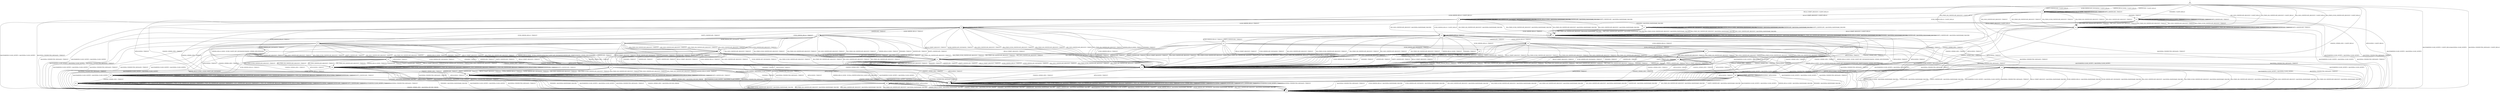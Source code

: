 digraph g {

	s0 [shape="circle" label="s0"];
	s1 [shape="circle" label="s1"];
	s2 [shape="circle" label="s2"];
	s3 [shape="circle" label="s3"];
	s4 [shape="circle" label="s4"];
	s5 [shape="circle" label="s5"];
	s6 [shape="circle" label="s6"];
	s7 [shape="circle" label="s7"];
	s8 [shape="circle" label="s8"];
	s9 [shape="circle" label="s9"];
	s10 [shape="circle" label="s10"];
	s11 [shape="circle" label="s11"];
	s12 [shape="circle" label="s12"];
	s13 [shape="circle" label="s13"];
	s14 [shape="circle" label="s14"];
	s15 [shape="circle" label="s15"];
	s16 [shape="circle" label="s16"];
	s17 [shape="circle" label="s17"];
	s18 [shape="circle" label="s18"];
	s19 [shape="circle" label="s19"];
	s20 [shape="circle" label="s20"];
	s21 [shape="circle" label="s21"];
	s22 [shape="circle" label="s22"];
	s23 [shape="circle" label="s23"];
	s24 [shape="circle" label="s24"];
	s25 [shape="circle" label="s25"];
	s26 [shape="circle" label="s26"];
	s27 [shape="circle" label="s27"];
	s28 [shape="circle" label="s28"];
	s29 [shape="circle" label="s29"];
	s30 [shape="circle" label="s30"];
	s31 [shape="circle" label="s31"];
	s0 -> s2 [label="HELLO_VERIFY_REQUEST / CLIENT_HELLO+"];
	s0 -> s5 [label="ECDH_SERVER_HELLO / CLIENT_HELLO+"];
	s0 -> s1 [label="ECDH_SERVER_KEY_EXCHANGE / CLIENT_HELLO"];
	s0 -> s13 [label="RSA_SIGN_CERTIFICATE_REQUEST / CLIENT_HELLO"];
	s0 -> s13 [label="RSA_FIXED_ECDH_CERTIFICATE_REQUEST / CLIENT_HELLO"];
	s0 -> s13 [label="RSA_FIXED_DH_CERTIFICATE_REQUEST / CLIENT_HELLO"];
	s0 -> s13 [label="DSS_SIGN_CERTIFICATE_REQUEST / CLIENT_HELLO"];
	s0 -> s13 [label="DSS_FIXED_DH_CERTIFICATE_REQUEST / CLIENT_HELLO"];
	s0 -> s1 [label="SERVER_HELLO_DONE / CLIENT_HELLO"];
	s0 -> s3 [label="CHANGE_CIPHER_SPEC / CLIENT_HELLO"];
	s0 -> s14 [label="FINISHED / CLIENT_HELLO"];
	s0 -> s3 [label="APPLICATION / CLIENT_HELLO"];
	s0 -> s1 [label="CERTIFICATE / CLIENT_HELLO"];
	s0 -> s1 [label="EMPTY_CERTIFICATE / CLIENT_HELLO"];
	s0 -> s4 [label="Alert(WARNING,CLOSE_NOTIFY) / CLIENT_HELLO|Alert(FATAL,CLOSE_NOTIFY)"];
	s0 -> s4 [label="Alert(FATAL,UNEXPECTED_MESSAGE) / CLIENT_HELLO"];
	s1 -> s2 [label="HELLO_VERIFY_REQUEST / CLIENT_HELLO"];
	s1 -> s5 [label="ECDH_SERVER_HELLO / CLIENT_HELLO"];
	s1 -> s1 [label="ECDH_SERVER_KEY_EXCHANGE / TIMEOUT"];
	s1 -> s13 [label="RSA_SIGN_CERTIFICATE_REQUEST / TIMEOUT"];
	s1 -> s13 [label="RSA_FIXED_ECDH_CERTIFICATE_REQUEST / TIMEOUT"];
	s1 -> s13 [label="RSA_FIXED_DH_CERTIFICATE_REQUEST / TIMEOUT"];
	s1 -> s13 [label="DSS_SIGN_CERTIFICATE_REQUEST / TIMEOUT"];
	s1 -> s13 [label="DSS_FIXED_DH_CERTIFICATE_REQUEST / TIMEOUT"];
	s1 -> s1 [label="SERVER_HELLO_DONE / TIMEOUT"];
	s1 -> s3 [label="CHANGE_CIPHER_SPEC / TIMEOUT"];
	s1 -> s14 [label="FINISHED / TIMEOUT"];
	s1 -> s3 [label="APPLICATION / TIMEOUT"];
	s1 -> s1 [label="CERTIFICATE / TIMEOUT"];
	s1 -> s1 [label="EMPTY_CERTIFICATE / TIMEOUT"];
	s1 -> s4 [label="Alert(WARNING,CLOSE_NOTIFY) / Alert(FATAL,CLOSE_NOTIFY)"];
	s1 -> s4 [label="Alert(FATAL,UNEXPECTED_MESSAGE) / TIMEOUT"];
	s2 -> s2 [label="HELLO_VERIFY_REQUEST / Alert(FATAL,HANDSHAKE_FAILURE)"];
	s2 -> s5 [label="ECDH_SERVER_HELLO / TIMEOUT"];
	s2 -> s2 [label="ECDH_SERVER_KEY_EXCHANGE / Alert(FATAL,HANDSHAKE_FAILURE)"];
	s2 -> s21 [label="RSA_SIGN_CERTIFICATE_REQUEST / Alert(FATAL,HANDSHAKE_FAILURE)"];
	s2 -> s21 [label="RSA_FIXED_ECDH_CERTIFICATE_REQUEST / Alert(FATAL,HANDSHAKE_FAILURE)"];
	s2 -> s21 [label="RSA_FIXED_DH_CERTIFICATE_REQUEST / Alert(FATAL,HANDSHAKE_FAILURE)"];
	s2 -> s21 [label="DSS_SIGN_CERTIFICATE_REQUEST / Alert(FATAL,HANDSHAKE_FAILURE)"];
	s2 -> s21 [label="DSS_FIXED_DH_CERTIFICATE_REQUEST / Alert(FATAL,HANDSHAKE_FAILURE)"];
	s2 -> s2 [label="SERVER_HELLO_DONE / Alert(FATAL,HANDSHAKE_FAILURE)"];
	s2 -> s3 [label="CHANGE_CIPHER_SPEC / TIMEOUT"];
	s2 -> s27 [label="FINISHED / Alert(FATAL,HANDSHAKE_FAILURE)"];
	s2 -> s3 [label="APPLICATION / TIMEOUT"];
	s2 -> s2 [label="CERTIFICATE / Alert(FATAL,HANDSHAKE_FAILURE)"];
	s2 -> s2 [label="EMPTY_CERTIFICATE / Alert(FATAL,HANDSHAKE_FAILURE)"];
	s2 -> s4 [label="Alert(WARNING,CLOSE_NOTIFY) / Alert(FATAL,CLOSE_NOTIFY)"];
	s2 -> s4 [label="Alert(FATAL,UNEXPECTED_MESSAGE) / TIMEOUT"];
	s3 -> s3 [label="HELLO_VERIFY_REQUEST / TIMEOUT"];
	s3 -> s3 [label="ECDH_SERVER_HELLO / TIMEOUT"];
	s3 -> s3 [label="ECDH_SERVER_KEY_EXCHANGE / TIMEOUT"];
	s3 -> s3 [label="RSA_SIGN_CERTIFICATE_REQUEST / TIMEOUT"];
	s3 -> s3 [label="RSA_FIXED_ECDH_CERTIFICATE_REQUEST / TIMEOUT"];
	s3 -> s3 [label="RSA_FIXED_DH_CERTIFICATE_REQUEST / TIMEOUT"];
	s3 -> s3 [label="DSS_SIGN_CERTIFICATE_REQUEST / TIMEOUT"];
	s3 -> s3 [label="DSS_FIXED_DH_CERTIFICATE_REQUEST / TIMEOUT"];
	s3 -> s3 [label="SERVER_HELLO_DONE / TIMEOUT"];
	s3 -> s3 [label="CHANGE_CIPHER_SPEC / TIMEOUT"];
	s3 -> s3 [label="FINISHED / TIMEOUT"];
	s3 -> s3 [label="APPLICATION / TIMEOUT"];
	s3 -> s3 [label="CERTIFICATE / TIMEOUT"];
	s3 -> s3 [label="EMPTY_CERTIFICATE / TIMEOUT"];
	s3 -> s3 [label="Alert(WARNING,CLOSE_NOTIFY) / TIMEOUT"];
	s3 -> s3 [label="Alert(FATAL,UNEXPECTED_MESSAGE) / TIMEOUT"];
	s4 -> s4 [label="HELLO_VERIFY_REQUEST / SOCKET_CLOSED"];
	s4 -> s4 [label="ECDH_SERVER_HELLO / SOCKET_CLOSED"];
	s4 -> s4 [label="ECDH_SERVER_KEY_EXCHANGE / SOCKET_CLOSED"];
	s4 -> s4 [label="RSA_SIGN_CERTIFICATE_REQUEST / SOCKET_CLOSED"];
	s4 -> s4 [label="RSA_FIXED_ECDH_CERTIFICATE_REQUEST / SOCKET_CLOSED"];
	s4 -> s4 [label="RSA_FIXED_DH_CERTIFICATE_REQUEST / SOCKET_CLOSED"];
	s4 -> s4 [label="DSS_SIGN_CERTIFICATE_REQUEST / SOCKET_CLOSED"];
	s4 -> s4 [label="DSS_FIXED_DH_CERTIFICATE_REQUEST / SOCKET_CLOSED"];
	s4 -> s4 [label="SERVER_HELLO_DONE / SOCKET_CLOSED"];
	s4 -> s4 [label="CHANGE_CIPHER_SPEC / SOCKET_CLOSED"];
	s4 -> s4 [label="FINISHED / SOCKET_CLOSED"];
	s4 -> s4 [label="APPLICATION / SOCKET_CLOSED"];
	s4 -> s4 [label="CERTIFICATE / SOCKET_CLOSED"];
	s4 -> s4 [label="EMPTY_CERTIFICATE / SOCKET_CLOSED"];
	s4 -> s4 [label="Alert(WARNING,CLOSE_NOTIFY) / SOCKET_CLOSED"];
	s4 -> s4 [label="Alert(FATAL,UNEXPECTED_MESSAGE) / SOCKET_CLOSED"];
	s5 -> s12 [label="HELLO_VERIFY_REQUEST / TIMEOUT"];
	s5 -> s5 [label="ECDH_SERVER_HELLO / TIMEOUT"];
	s5 -> s12 [label="ECDH_SERVER_KEY_EXCHANGE / TIMEOUT"];
	s5 -> s12 [label="RSA_SIGN_CERTIFICATE_REQUEST / TIMEOUT"];
	s5 -> s12 [label="RSA_FIXED_ECDH_CERTIFICATE_REQUEST / TIMEOUT"];
	s5 -> s12 [label="RSA_FIXED_DH_CERTIFICATE_REQUEST / TIMEOUT"];
	s5 -> s12 [label="DSS_SIGN_CERTIFICATE_REQUEST / TIMEOUT"];
	s5 -> s12 [label="DSS_FIXED_DH_CERTIFICATE_REQUEST / TIMEOUT"];
	s5 -> s12 [label="SERVER_HELLO_DONE / TIMEOUT"];
	s5 -> s3 [label="CHANGE_CIPHER_SPEC / TIMEOUT"];
	s5 -> s12 [label="FINISHED / TIMEOUT"];
	s5 -> s3 [label="APPLICATION / TIMEOUT"];
	s5 -> s6 [label="CERTIFICATE / TIMEOUT"];
	s5 -> s9 [label="EMPTY_CERTIFICATE / TIMEOUT"];
	s5 -> s4 [label="Alert(WARNING,CLOSE_NOTIFY) / Alert(FATAL,CLOSE_NOTIFY)"];
	s5 -> s4 [label="Alert(FATAL,UNEXPECTED_MESSAGE) / TIMEOUT"];
	s6 -> s12 [label="HELLO_VERIFY_REQUEST / TIMEOUT"];
	s6 -> s5 [label="ECDH_SERVER_HELLO / TIMEOUT"];
	s6 -> s7 [label="ECDH_SERVER_KEY_EXCHANGE / TIMEOUT"];
	s6 -> s12 [label="RSA_SIGN_CERTIFICATE_REQUEST / TIMEOUT"];
	s6 -> s12 [label="RSA_FIXED_ECDH_CERTIFICATE_REQUEST / TIMEOUT"];
	s6 -> s12 [label="RSA_FIXED_DH_CERTIFICATE_REQUEST / TIMEOUT"];
	s6 -> s12 [label="DSS_SIGN_CERTIFICATE_REQUEST / TIMEOUT"];
	s6 -> s12 [label="DSS_FIXED_DH_CERTIFICATE_REQUEST / TIMEOUT"];
	s6 -> s12 [label="SERVER_HELLO_DONE / TIMEOUT"];
	s6 -> s3 [label="CHANGE_CIPHER_SPEC / TIMEOUT"];
	s6 -> s12 [label="FINISHED / TIMEOUT"];
	s6 -> s3 [label="APPLICATION / TIMEOUT"];
	s6 -> s12 [label="CERTIFICATE / TIMEOUT"];
	s6 -> s12 [label="EMPTY_CERTIFICATE / TIMEOUT"];
	s6 -> s4 [label="Alert(WARNING,CLOSE_NOTIFY) / Alert(FATAL,CLOSE_NOTIFY)"];
	s6 -> s4 [label="Alert(FATAL,UNEXPECTED_MESSAGE) / TIMEOUT"];
	s7 -> s12 [label="HELLO_VERIFY_REQUEST / TIMEOUT"];
	s7 -> s5 [label="ECDH_SERVER_HELLO / TIMEOUT"];
	s7 -> s12 [label="ECDH_SERVER_KEY_EXCHANGE / TIMEOUT"];
	s7 -> s8 [label="RSA_SIGN_CERTIFICATE_REQUEST / TIMEOUT"];
	s7 -> s8 [label="RSA_FIXED_ECDH_CERTIFICATE_REQUEST / TIMEOUT"];
	s7 -> s8 [label="RSA_FIXED_DH_CERTIFICATE_REQUEST / TIMEOUT"];
	s7 -> s8 [label="DSS_SIGN_CERTIFICATE_REQUEST / TIMEOUT"];
	s7 -> s8 [label="DSS_FIXED_DH_CERTIFICATE_REQUEST / TIMEOUT"];
	s7 -> s24 [label="SERVER_HELLO_DONE / ECDH_CLIENT_KEY_EXCHANGE|CHANGE_CIPHER_SPEC|FINISHED"];
	s7 -> s3 [label="CHANGE_CIPHER_SPEC / TIMEOUT"];
	s7 -> s12 [label="FINISHED / TIMEOUT"];
	s7 -> s3 [label="APPLICATION / TIMEOUT"];
	s7 -> s12 [label="CERTIFICATE / TIMEOUT"];
	s7 -> s12 [label="EMPTY_CERTIFICATE / TIMEOUT"];
	s7 -> s4 [label="Alert(WARNING,CLOSE_NOTIFY) / Alert(FATAL,CLOSE_NOTIFY)"];
	s7 -> s4 [label="Alert(FATAL,UNEXPECTED_MESSAGE) / TIMEOUT"];
	s8 -> s12 [label="HELLO_VERIFY_REQUEST / TIMEOUT"];
	s8 -> s12 [label="ECDH_SERVER_HELLO / TIMEOUT"];
	s8 -> s12 [label="ECDH_SERVER_KEY_EXCHANGE / TIMEOUT"];
	s8 -> s12 [label="RSA_SIGN_CERTIFICATE_REQUEST / TIMEOUT"];
	s8 -> s12 [label="RSA_FIXED_ECDH_CERTIFICATE_REQUEST / TIMEOUT"];
	s8 -> s12 [label="RSA_FIXED_DH_CERTIFICATE_REQUEST / TIMEOUT"];
	s8 -> s12 [label="DSS_SIGN_CERTIFICATE_REQUEST / TIMEOUT"];
	s8 -> s12 [label="DSS_FIXED_DH_CERTIFICATE_REQUEST / TIMEOUT"];
	s8 -> s24 [label="SERVER_HELLO_DONE / ECDSA_CERTIFICATE|ECDH_CLIENT_KEY_EXCHANGE|CERTIFICATE_VERIFY|CHANGE_CIPHER_SPEC|FINISHED"];
	s8 -> s3 [label="CHANGE_CIPHER_SPEC / TIMEOUT"];
	s8 -> s12 [label="FINISHED / TIMEOUT"];
	s8 -> s3 [label="APPLICATION / TIMEOUT"];
	s8 -> s12 [label="CERTIFICATE / TIMEOUT"];
	s8 -> s12 [label="EMPTY_CERTIFICATE / TIMEOUT"];
	s8 -> s4 [label="Alert(WARNING,CLOSE_NOTIFY) / Alert(FATAL,CLOSE_NOTIFY)"];
	s8 -> s4 [label="Alert(FATAL,UNEXPECTED_MESSAGE) / TIMEOUT"];
	s9 -> s12 [label="HELLO_VERIFY_REQUEST / TIMEOUT"];
	s9 -> s5 [label="ECDH_SERVER_HELLO / TIMEOUT"];
	s9 -> s10 [label="ECDH_SERVER_KEY_EXCHANGE / TIMEOUT"];
	s9 -> s12 [label="RSA_SIGN_CERTIFICATE_REQUEST / TIMEOUT"];
	s9 -> s12 [label="RSA_FIXED_ECDH_CERTIFICATE_REQUEST / TIMEOUT"];
	s9 -> s12 [label="RSA_FIXED_DH_CERTIFICATE_REQUEST / TIMEOUT"];
	s9 -> s12 [label="DSS_SIGN_CERTIFICATE_REQUEST / TIMEOUT"];
	s9 -> s12 [label="DSS_FIXED_DH_CERTIFICATE_REQUEST / TIMEOUT"];
	s9 -> s12 [label="SERVER_HELLO_DONE / TIMEOUT"];
	s9 -> s3 [label="CHANGE_CIPHER_SPEC / TIMEOUT"];
	s9 -> s12 [label="FINISHED / TIMEOUT"];
	s9 -> s3 [label="APPLICATION / TIMEOUT"];
	s9 -> s12 [label="CERTIFICATE / TIMEOUT"];
	s9 -> s12 [label="EMPTY_CERTIFICATE / TIMEOUT"];
	s9 -> s4 [label="Alert(WARNING,CLOSE_NOTIFY) / Alert(FATAL,CLOSE_NOTIFY)"];
	s9 -> s4 [label="Alert(FATAL,UNEXPECTED_MESSAGE) / TIMEOUT"];
	s10 -> s12 [label="HELLO_VERIFY_REQUEST / TIMEOUT"];
	s10 -> s5 [label="ECDH_SERVER_HELLO / TIMEOUT"];
	s10 -> s12 [label="ECDH_SERVER_KEY_EXCHANGE / TIMEOUT"];
	s10 -> s11 [label="RSA_SIGN_CERTIFICATE_REQUEST / TIMEOUT"];
	s10 -> s11 [label="RSA_FIXED_ECDH_CERTIFICATE_REQUEST / TIMEOUT"];
	s10 -> s11 [label="RSA_FIXED_DH_CERTIFICATE_REQUEST / TIMEOUT"];
	s10 -> s11 [label="DSS_SIGN_CERTIFICATE_REQUEST / TIMEOUT"];
	s10 -> s11 [label="DSS_FIXED_DH_CERTIFICATE_REQUEST / TIMEOUT"];
	s10 -> s4 [label="SERVER_HELLO_DONE / ECDH_CLIENT_KEY_EXCHANGE"];
	s10 -> s3 [label="CHANGE_CIPHER_SPEC / TIMEOUT"];
	s10 -> s12 [label="FINISHED / TIMEOUT"];
	s10 -> s3 [label="APPLICATION / TIMEOUT"];
	s10 -> s12 [label="CERTIFICATE / TIMEOUT"];
	s10 -> s12 [label="EMPTY_CERTIFICATE / TIMEOUT"];
	s10 -> s4 [label="Alert(WARNING,CLOSE_NOTIFY) / Alert(FATAL,CLOSE_NOTIFY)"];
	s10 -> s4 [label="Alert(FATAL,UNEXPECTED_MESSAGE) / TIMEOUT"];
	s11 -> s12 [label="HELLO_VERIFY_REQUEST / TIMEOUT"];
	s11 -> s12 [label="ECDH_SERVER_HELLO / TIMEOUT"];
	s11 -> s12 [label="ECDH_SERVER_KEY_EXCHANGE / TIMEOUT"];
	s11 -> s12 [label="RSA_SIGN_CERTIFICATE_REQUEST / TIMEOUT"];
	s11 -> s12 [label="RSA_FIXED_ECDH_CERTIFICATE_REQUEST / TIMEOUT"];
	s11 -> s12 [label="RSA_FIXED_DH_CERTIFICATE_REQUEST / TIMEOUT"];
	s11 -> s12 [label="DSS_SIGN_CERTIFICATE_REQUEST / TIMEOUT"];
	s11 -> s12 [label="DSS_FIXED_DH_CERTIFICATE_REQUEST / TIMEOUT"];
	s11 -> s4 [label="SERVER_HELLO_DONE / ECDSA_CERTIFICATE|ECDH_CLIENT_KEY_EXCHANGE"];
	s11 -> s3 [label="CHANGE_CIPHER_SPEC / TIMEOUT"];
	s11 -> s12 [label="FINISHED / TIMEOUT"];
	s11 -> s3 [label="APPLICATION / TIMEOUT"];
	s11 -> s12 [label="CERTIFICATE / TIMEOUT"];
	s11 -> s12 [label="EMPTY_CERTIFICATE / TIMEOUT"];
	s11 -> s4 [label="Alert(WARNING,CLOSE_NOTIFY) / Alert(FATAL,CLOSE_NOTIFY)"];
	s11 -> s4 [label="Alert(FATAL,UNEXPECTED_MESSAGE) / TIMEOUT"];
	s12 -> s12 [label="HELLO_VERIFY_REQUEST / TIMEOUT"];
	s12 -> s12 [label="ECDH_SERVER_HELLO / TIMEOUT"];
	s12 -> s12 [label="ECDH_SERVER_KEY_EXCHANGE / TIMEOUT"];
	s12 -> s12 [label="RSA_SIGN_CERTIFICATE_REQUEST / TIMEOUT"];
	s12 -> s12 [label="RSA_FIXED_ECDH_CERTIFICATE_REQUEST / TIMEOUT"];
	s12 -> s12 [label="RSA_FIXED_DH_CERTIFICATE_REQUEST / TIMEOUT"];
	s12 -> s12 [label="DSS_SIGN_CERTIFICATE_REQUEST / TIMEOUT"];
	s12 -> s12 [label="DSS_FIXED_DH_CERTIFICATE_REQUEST / TIMEOUT"];
	s12 -> s12 [label="SERVER_HELLO_DONE / TIMEOUT"];
	s12 -> s3 [label="CHANGE_CIPHER_SPEC / TIMEOUT"];
	s12 -> s12 [label="FINISHED / TIMEOUT"];
	s12 -> s3 [label="APPLICATION / TIMEOUT"];
	s12 -> s12 [label="CERTIFICATE / TIMEOUT"];
	s12 -> s12 [label="EMPTY_CERTIFICATE / TIMEOUT"];
	s12 -> s4 [label="Alert(WARNING,CLOSE_NOTIFY) / Alert(FATAL,CLOSE_NOTIFY)"];
	s12 -> s4 [label="Alert(FATAL,UNEXPECTED_MESSAGE) / TIMEOUT"];
	s13 -> s21 [label="HELLO_VERIFY_REQUEST / CLIENT_HELLO"];
	s13 -> s12 [label="ECDH_SERVER_HELLO / CLIENT_HELLO"];
	s13 -> s13 [label="ECDH_SERVER_KEY_EXCHANGE / TIMEOUT"];
	s13 -> s13 [label="RSA_SIGN_CERTIFICATE_REQUEST / TIMEOUT"];
	s13 -> s13 [label="RSA_FIXED_ECDH_CERTIFICATE_REQUEST / TIMEOUT"];
	s13 -> s13 [label="RSA_FIXED_DH_CERTIFICATE_REQUEST / TIMEOUT"];
	s13 -> s13 [label="DSS_SIGN_CERTIFICATE_REQUEST / TIMEOUT"];
	s13 -> s13 [label="DSS_FIXED_DH_CERTIFICATE_REQUEST / TIMEOUT"];
	s13 -> s13 [label="SERVER_HELLO_DONE / TIMEOUT"];
	s13 -> s3 [label="CHANGE_CIPHER_SPEC / TIMEOUT"];
	s13 -> s13 [label="FINISHED / TIMEOUT"];
	s13 -> s3 [label="APPLICATION / TIMEOUT"];
	s13 -> s13 [label="CERTIFICATE / TIMEOUT"];
	s13 -> s13 [label="EMPTY_CERTIFICATE / TIMEOUT"];
	s13 -> s4 [label="Alert(WARNING,CLOSE_NOTIFY) / Alert(FATAL,CLOSE_NOTIFY)"];
	s13 -> s4 [label="Alert(FATAL,UNEXPECTED_MESSAGE) / TIMEOUT"];
	s14 -> s27 [label="HELLO_VERIFY_REQUEST / CLIENT_HELLO"];
	s14 -> s15 [label="ECDH_SERVER_HELLO / CLIENT_HELLO"];
	s14 -> s14 [label="ECDH_SERVER_KEY_EXCHANGE / TIMEOUT"];
	s14 -> s13 [label="RSA_SIGN_CERTIFICATE_REQUEST / TIMEOUT"];
	s14 -> s13 [label="RSA_FIXED_ECDH_CERTIFICATE_REQUEST / TIMEOUT"];
	s14 -> s13 [label="RSA_FIXED_DH_CERTIFICATE_REQUEST / TIMEOUT"];
	s14 -> s13 [label="DSS_SIGN_CERTIFICATE_REQUEST / TIMEOUT"];
	s14 -> s13 [label="DSS_FIXED_DH_CERTIFICATE_REQUEST / TIMEOUT"];
	s14 -> s14 [label="SERVER_HELLO_DONE / TIMEOUT"];
	s14 -> s3 [label="CHANGE_CIPHER_SPEC / TIMEOUT"];
	s14 -> s14 [label="FINISHED / TIMEOUT"];
	s14 -> s3 [label="APPLICATION / TIMEOUT"];
	s14 -> s14 [label="CERTIFICATE / TIMEOUT"];
	s14 -> s14 [label="EMPTY_CERTIFICATE / TIMEOUT"];
	s14 -> s4 [label="Alert(WARNING,CLOSE_NOTIFY) / Alert(FATAL,CLOSE_NOTIFY)"];
	s14 -> s4 [label="Alert(FATAL,UNEXPECTED_MESSAGE) / TIMEOUT"];
	s15 -> s12 [label="HELLO_VERIFY_REQUEST / TIMEOUT"];
	s15 -> s15 [label="ECDH_SERVER_HELLO / TIMEOUT"];
	s15 -> s12 [label="ECDH_SERVER_KEY_EXCHANGE / TIMEOUT"];
	s15 -> s12 [label="RSA_SIGN_CERTIFICATE_REQUEST / TIMEOUT"];
	s15 -> s12 [label="RSA_FIXED_ECDH_CERTIFICATE_REQUEST / TIMEOUT"];
	s15 -> s12 [label="RSA_FIXED_DH_CERTIFICATE_REQUEST / TIMEOUT"];
	s15 -> s12 [label="DSS_SIGN_CERTIFICATE_REQUEST / TIMEOUT"];
	s15 -> s12 [label="DSS_FIXED_DH_CERTIFICATE_REQUEST / TIMEOUT"];
	s15 -> s12 [label="SERVER_HELLO_DONE / TIMEOUT"];
	s15 -> s3 [label="CHANGE_CIPHER_SPEC / TIMEOUT"];
	s15 -> s12 [label="FINISHED / TIMEOUT"];
	s15 -> s3 [label="APPLICATION / TIMEOUT"];
	s15 -> s16 [label="CERTIFICATE / TIMEOUT"];
	s15 -> s22 [label="EMPTY_CERTIFICATE / TIMEOUT"];
	s15 -> s4 [label="Alert(WARNING,CLOSE_NOTIFY) / Alert(FATAL,CLOSE_NOTIFY)"];
	s15 -> s4 [label="Alert(FATAL,UNEXPECTED_MESSAGE) / TIMEOUT"];
	s16 -> s12 [label="HELLO_VERIFY_REQUEST / TIMEOUT"];
	s16 -> s15 [label="ECDH_SERVER_HELLO / TIMEOUT"];
	s16 -> s17 [label="ECDH_SERVER_KEY_EXCHANGE / TIMEOUT"];
	s16 -> s12 [label="RSA_SIGN_CERTIFICATE_REQUEST / TIMEOUT"];
	s16 -> s12 [label="RSA_FIXED_ECDH_CERTIFICATE_REQUEST / TIMEOUT"];
	s16 -> s12 [label="RSA_FIXED_DH_CERTIFICATE_REQUEST / TIMEOUT"];
	s16 -> s12 [label="DSS_SIGN_CERTIFICATE_REQUEST / TIMEOUT"];
	s16 -> s12 [label="DSS_FIXED_DH_CERTIFICATE_REQUEST / TIMEOUT"];
	s16 -> s12 [label="SERVER_HELLO_DONE / TIMEOUT"];
	s16 -> s3 [label="CHANGE_CIPHER_SPEC / TIMEOUT"];
	s16 -> s12 [label="FINISHED / TIMEOUT"];
	s16 -> s3 [label="APPLICATION / TIMEOUT"];
	s16 -> s12 [label="CERTIFICATE / TIMEOUT"];
	s16 -> s12 [label="EMPTY_CERTIFICATE / TIMEOUT"];
	s16 -> s4 [label="Alert(WARNING,CLOSE_NOTIFY) / Alert(FATAL,CLOSE_NOTIFY)"];
	s16 -> s4 [label="Alert(FATAL,UNEXPECTED_MESSAGE) / TIMEOUT"];
	s17 -> s12 [label="HELLO_VERIFY_REQUEST / TIMEOUT"];
	s17 -> s15 [label="ECDH_SERVER_HELLO / TIMEOUT"];
	s17 -> s12 [label="ECDH_SERVER_KEY_EXCHANGE / TIMEOUT"];
	s17 -> s18 [label="RSA_SIGN_CERTIFICATE_REQUEST / TIMEOUT"];
	s17 -> s18 [label="RSA_FIXED_ECDH_CERTIFICATE_REQUEST / TIMEOUT"];
	s17 -> s18 [label="RSA_FIXED_DH_CERTIFICATE_REQUEST / TIMEOUT"];
	s17 -> s18 [label="DSS_SIGN_CERTIFICATE_REQUEST / TIMEOUT"];
	s17 -> s18 [label="DSS_FIXED_DH_CERTIFICATE_REQUEST / TIMEOUT"];
	s17 -> s19 [label="SERVER_HELLO_DONE / ECDH_CLIENT_KEY_EXCHANGE|CHANGE_CIPHER_SPEC|FINISHED"];
	s17 -> s3 [label="CHANGE_CIPHER_SPEC / TIMEOUT"];
	s17 -> s12 [label="FINISHED / TIMEOUT"];
	s17 -> s3 [label="APPLICATION / TIMEOUT"];
	s17 -> s12 [label="CERTIFICATE / TIMEOUT"];
	s17 -> s12 [label="EMPTY_CERTIFICATE / TIMEOUT"];
	s17 -> s4 [label="Alert(WARNING,CLOSE_NOTIFY) / Alert(FATAL,CLOSE_NOTIFY)"];
	s17 -> s4 [label="Alert(FATAL,UNEXPECTED_MESSAGE) / TIMEOUT"];
	s18 -> s12 [label="HELLO_VERIFY_REQUEST / TIMEOUT"];
	s18 -> s12 [label="ECDH_SERVER_HELLO / TIMEOUT"];
	s18 -> s12 [label="ECDH_SERVER_KEY_EXCHANGE / TIMEOUT"];
	s18 -> s12 [label="RSA_SIGN_CERTIFICATE_REQUEST / TIMEOUT"];
	s18 -> s12 [label="RSA_FIXED_ECDH_CERTIFICATE_REQUEST / TIMEOUT"];
	s18 -> s12 [label="RSA_FIXED_DH_CERTIFICATE_REQUEST / TIMEOUT"];
	s18 -> s12 [label="DSS_SIGN_CERTIFICATE_REQUEST / TIMEOUT"];
	s18 -> s12 [label="DSS_FIXED_DH_CERTIFICATE_REQUEST / TIMEOUT"];
	s18 -> s19 [label="SERVER_HELLO_DONE / ECDSA_CERTIFICATE|ECDH_CLIENT_KEY_EXCHANGE|CERTIFICATE_VERIFY|CHANGE_CIPHER_SPEC|FINISHED"];
	s18 -> s3 [label="CHANGE_CIPHER_SPEC / TIMEOUT"];
	s18 -> s12 [label="FINISHED / TIMEOUT"];
	s18 -> s3 [label="APPLICATION / TIMEOUT"];
	s18 -> s12 [label="CERTIFICATE / TIMEOUT"];
	s18 -> s12 [label="EMPTY_CERTIFICATE / TIMEOUT"];
	s18 -> s4 [label="Alert(WARNING,CLOSE_NOTIFY) / Alert(FATAL,CLOSE_NOTIFY)"];
	s18 -> s4 [label="Alert(FATAL,UNEXPECTED_MESSAGE) / TIMEOUT"];
	s19 -> s4 [label="HELLO_VERIFY_REQUEST / Alert(FATAL,HANDSHAKE_FAILURE)"];
	s19 -> s4 [label="ECDH_SERVER_HELLO / Alert(FATAL,HANDSHAKE_FAILURE)"];
	s19 -> s4 [label="ECDH_SERVER_KEY_EXCHANGE / Alert(FATAL,HANDSHAKE_FAILURE)"];
	s19 -> s4 [label="RSA_SIGN_CERTIFICATE_REQUEST / Alert(FATAL,HANDSHAKE_FAILURE)"];
	s19 -> s4 [label="RSA_FIXED_ECDH_CERTIFICATE_REQUEST / Alert(FATAL,HANDSHAKE_FAILURE)"];
	s19 -> s4 [label="RSA_FIXED_DH_CERTIFICATE_REQUEST / Alert(FATAL,HANDSHAKE_FAILURE)"];
	s19 -> s4 [label="DSS_SIGN_CERTIFICATE_REQUEST / Alert(FATAL,HANDSHAKE_FAILURE)"];
	s19 -> s4 [label="DSS_FIXED_DH_CERTIFICATE_REQUEST / Alert(FATAL,HANDSHAKE_FAILURE)"];
	s19 -> s4 [label="SERVER_HELLO_DONE / Alert(FATAL,HANDSHAKE_FAILURE)"];
	s19 -> s19 [label="CHANGE_CIPHER_SPEC / TIMEOUT"];
	s19 -> s20 [label="FINISHED / TIMEOUT"];
	s19 -> s3 [label="APPLICATION / TIMEOUT"];
	s19 -> s4 [label="CERTIFICATE / Alert(FATAL,HANDSHAKE_FAILURE)"];
	s19 -> s4 [label="EMPTY_CERTIFICATE / Alert(FATAL,HANDSHAKE_FAILURE)"];
	s19 -> s4 [label="Alert(WARNING,CLOSE_NOTIFY) / Alert(FATAL,CLOSE_NOTIFY)"];
	s19 -> s4 [label="Alert(FATAL,UNEXPECTED_MESSAGE) / TIMEOUT"];
	s20 -> s20 [label="HELLO_VERIFY_REQUEST / TIMEOUT"];
	s20 -> s4 [label="ECDH_SERVER_HELLO / Alert(FATAL,HANDSHAKE_FAILURE)"];
	s20 -> s4 [label="ECDH_SERVER_KEY_EXCHANGE / Alert(FATAL,HANDSHAKE_FAILURE)"];
	s20 -> s4 [label="RSA_SIGN_CERTIFICATE_REQUEST / Alert(FATAL,HANDSHAKE_FAILURE)"];
	s20 -> s4 [label="RSA_FIXED_ECDH_CERTIFICATE_REQUEST / Alert(FATAL,HANDSHAKE_FAILURE)"];
	s20 -> s4 [label="RSA_FIXED_DH_CERTIFICATE_REQUEST / Alert(FATAL,HANDSHAKE_FAILURE)"];
	s20 -> s4 [label="DSS_SIGN_CERTIFICATE_REQUEST / Alert(FATAL,HANDSHAKE_FAILURE)"];
	s20 -> s4 [label="DSS_FIXED_DH_CERTIFICATE_REQUEST / Alert(FATAL,HANDSHAKE_FAILURE)"];
	s20 -> s4 [label="SERVER_HELLO_DONE / Alert(FATAL,HANDSHAKE_FAILURE)"];
	s20 -> s28 [label="CHANGE_CIPHER_SPEC / TIMEOUT"];
	s20 -> s4 [label="FINISHED / Alert(FATAL,HANDSHAKE_FAILURE)"];
	s20 -> s20 [label="APPLICATION / APPLICATION"];
	s20 -> s4 [label="CERTIFICATE / Alert(FATAL,HANDSHAKE_FAILURE)"];
	s20 -> s4 [label="EMPTY_CERTIFICATE / Alert(FATAL,HANDSHAKE_FAILURE)"];
	s20 -> s4 [label="Alert(WARNING,CLOSE_NOTIFY) / Alert(FATAL,CLOSE_NOTIFY)"];
	s20 -> s4 [label="Alert(FATAL,UNEXPECTED_MESSAGE) / TIMEOUT"];
	s21 -> s21 [label="HELLO_VERIFY_REQUEST / Alert(FATAL,HANDSHAKE_FAILURE)"];
	s21 -> s12 [label="ECDH_SERVER_HELLO / TIMEOUT"];
	s21 -> s21 [label="ECDH_SERVER_KEY_EXCHANGE / Alert(FATAL,HANDSHAKE_FAILURE)"];
	s21 -> s21 [label="RSA_SIGN_CERTIFICATE_REQUEST / Alert(FATAL,HANDSHAKE_FAILURE)"];
	s21 -> s21 [label="RSA_FIXED_ECDH_CERTIFICATE_REQUEST / Alert(FATAL,HANDSHAKE_FAILURE)"];
	s21 -> s21 [label="RSA_FIXED_DH_CERTIFICATE_REQUEST / Alert(FATAL,HANDSHAKE_FAILURE)"];
	s21 -> s21 [label="DSS_SIGN_CERTIFICATE_REQUEST / Alert(FATAL,HANDSHAKE_FAILURE)"];
	s21 -> s21 [label="DSS_FIXED_DH_CERTIFICATE_REQUEST / Alert(FATAL,HANDSHAKE_FAILURE)"];
	s21 -> s21 [label="SERVER_HELLO_DONE / Alert(FATAL,HANDSHAKE_FAILURE)"];
	s21 -> s3 [label="CHANGE_CIPHER_SPEC / TIMEOUT"];
	s21 -> s21 [label="FINISHED / Alert(FATAL,HANDSHAKE_FAILURE)"];
	s21 -> s3 [label="APPLICATION / TIMEOUT"];
	s21 -> s21 [label="CERTIFICATE / Alert(FATAL,HANDSHAKE_FAILURE)"];
	s21 -> s21 [label="EMPTY_CERTIFICATE / Alert(FATAL,HANDSHAKE_FAILURE)"];
	s21 -> s4 [label="Alert(WARNING,CLOSE_NOTIFY) / Alert(FATAL,CLOSE_NOTIFY)"];
	s21 -> s4 [label="Alert(FATAL,UNEXPECTED_MESSAGE) / TIMEOUT"];
	s22 -> s12 [label="HELLO_VERIFY_REQUEST / TIMEOUT"];
	s22 -> s15 [label="ECDH_SERVER_HELLO / TIMEOUT"];
	s22 -> s23 [label="ECDH_SERVER_KEY_EXCHANGE / TIMEOUT"];
	s22 -> s12 [label="RSA_SIGN_CERTIFICATE_REQUEST / TIMEOUT"];
	s22 -> s12 [label="RSA_FIXED_ECDH_CERTIFICATE_REQUEST / TIMEOUT"];
	s22 -> s12 [label="RSA_FIXED_DH_CERTIFICATE_REQUEST / TIMEOUT"];
	s22 -> s12 [label="DSS_SIGN_CERTIFICATE_REQUEST / TIMEOUT"];
	s22 -> s12 [label="DSS_FIXED_DH_CERTIFICATE_REQUEST / TIMEOUT"];
	s22 -> s12 [label="SERVER_HELLO_DONE / TIMEOUT"];
	s22 -> s3 [label="CHANGE_CIPHER_SPEC / TIMEOUT"];
	s22 -> s12 [label="FINISHED / TIMEOUT"];
	s22 -> s3 [label="APPLICATION / TIMEOUT"];
	s22 -> s12 [label="CERTIFICATE / TIMEOUT"];
	s22 -> s12 [label="EMPTY_CERTIFICATE / TIMEOUT"];
	s22 -> s4 [label="Alert(WARNING,CLOSE_NOTIFY) / Alert(FATAL,CLOSE_NOTIFY)"];
	s22 -> s4 [label="Alert(FATAL,UNEXPECTED_MESSAGE) / TIMEOUT"];
	s23 -> s12 [label="HELLO_VERIFY_REQUEST / TIMEOUT"];
	s23 -> s15 [label="ECDH_SERVER_HELLO / TIMEOUT"];
	s23 -> s12 [label="ECDH_SERVER_KEY_EXCHANGE / TIMEOUT"];
	s23 -> s11 [label="RSA_SIGN_CERTIFICATE_REQUEST / TIMEOUT"];
	s23 -> s11 [label="RSA_FIXED_ECDH_CERTIFICATE_REQUEST / TIMEOUT"];
	s23 -> s11 [label="RSA_FIXED_DH_CERTIFICATE_REQUEST / TIMEOUT"];
	s23 -> s11 [label="DSS_SIGN_CERTIFICATE_REQUEST / TIMEOUT"];
	s23 -> s11 [label="DSS_FIXED_DH_CERTIFICATE_REQUEST / TIMEOUT"];
	s23 -> s4 [label="SERVER_HELLO_DONE / ECDH_CLIENT_KEY_EXCHANGE"];
	s23 -> s3 [label="CHANGE_CIPHER_SPEC / TIMEOUT"];
	s23 -> s12 [label="FINISHED / TIMEOUT"];
	s23 -> s3 [label="APPLICATION / TIMEOUT"];
	s23 -> s12 [label="CERTIFICATE / TIMEOUT"];
	s23 -> s12 [label="EMPTY_CERTIFICATE / TIMEOUT"];
	s23 -> s4 [label="Alert(WARNING,CLOSE_NOTIFY) / Alert(FATAL,CLOSE_NOTIFY)"];
	s23 -> s4 [label="Alert(FATAL,UNEXPECTED_MESSAGE) / TIMEOUT"];
	s24 -> s29 [label="HELLO_VERIFY_REQUEST / TIMEOUT"];
	s24 -> s30 [label="ECDH_SERVER_HELLO / TIMEOUT"];
	s24 -> s29 [label="ECDH_SERVER_KEY_EXCHANGE / TIMEOUT"];
	s24 -> s29 [label="RSA_SIGN_CERTIFICATE_REQUEST / TIMEOUT"];
	s24 -> s29 [label="RSA_FIXED_ECDH_CERTIFICATE_REQUEST / TIMEOUT"];
	s24 -> s29 [label="RSA_FIXED_DH_CERTIFICATE_REQUEST / TIMEOUT"];
	s24 -> s29 [label="DSS_SIGN_CERTIFICATE_REQUEST / TIMEOUT"];
	s24 -> s29 [label="DSS_FIXED_DH_CERTIFICATE_REQUEST / TIMEOUT"];
	s24 -> s29 [label="SERVER_HELLO_DONE / TIMEOUT"];
	s24 -> s25 [label="CHANGE_CIPHER_SPEC / TIMEOUT"];
	s24 -> s20 [label="FINISHED / TIMEOUT"];
	s24 -> s3 [label="APPLICATION / TIMEOUT"];
	s24 -> s29 [label="CERTIFICATE / TIMEOUT"];
	s24 -> s29 [label="EMPTY_CERTIFICATE / TIMEOUT"];
	s24 -> s4 [label="Alert(WARNING,CLOSE_NOTIFY) / Alert(FATAL,CLOSE_NOTIFY)"];
	s24 -> s4 [label="Alert(FATAL,UNEXPECTED_MESSAGE) / TIMEOUT"];
	s25 -> s26 [label="HELLO_VERIFY_REQUEST / TIMEOUT"];
	s25 -> s26 [label="ECDH_SERVER_HELLO / TIMEOUT"];
	s25 -> s26 [label="ECDH_SERVER_KEY_EXCHANGE / TIMEOUT"];
	s25 -> s26 [label="RSA_SIGN_CERTIFICATE_REQUEST / TIMEOUT"];
	s25 -> s26 [label="RSA_FIXED_ECDH_CERTIFICATE_REQUEST / TIMEOUT"];
	s25 -> s26 [label="RSA_FIXED_DH_CERTIFICATE_REQUEST / TIMEOUT"];
	s25 -> s26 [label="DSS_SIGN_CERTIFICATE_REQUEST / TIMEOUT"];
	s25 -> s26 [label="DSS_FIXED_DH_CERTIFICATE_REQUEST / TIMEOUT"];
	s25 -> s26 [label="SERVER_HELLO_DONE / TIMEOUT"];
	s25 -> s4 [label="CHANGE_CIPHER_SPEC / Alert(FATAL,DECODE_ERROR)"];
	s25 -> s28 [label="FINISHED / TIMEOUT"];
	s25 -> s3 [label="APPLICATION / TIMEOUT"];
	s25 -> s26 [label="CERTIFICATE / TIMEOUT"];
	s25 -> s26 [label="EMPTY_CERTIFICATE / TIMEOUT"];
	s25 -> s4 [label="Alert(WARNING,CLOSE_NOTIFY) / Alert(FATAL,CLOSE_NOTIFY)"];
	s25 -> s4 [label="Alert(FATAL,UNEXPECTED_MESSAGE) / TIMEOUT"];
	s26 -> s26 [label="HELLO_VERIFY_REQUEST / TIMEOUT"];
	s26 -> s26 [label="ECDH_SERVER_HELLO / TIMEOUT"];
	s26 -> s26 [label="ECDH_SERVER_KEY_EXCHANGE / TIMEOUT"];
	s26 -> s26 [label="RSA_SIGN_CERTIFICATE_REQUEST / TIMEOUT"];
	s26 -> s26 [label="RSA_FIXED_ECDH_CERTIFICATE_REQUEST / TIMEOUT"];
	s26 -> s26 [label="RSA_FIXED_DH_CERTIFICATE_REQUEST / TIMEOUT"];
	s26 -> s26 [label="DSS_SIGN_CERTIFICATE_REQUEST / TIMEOUT"];
	s26 -> s26 [label="DSS_FIXED_DH_CERTIFICATE_REQUEST / TIMEOUT"];
	s26 -> s26 [label="SERVER_HELLO_DONE / TIMEOUT"];
	s26 -> s4 [label="CHANGE_CIPHER_SPEC / Alert(FATAL,DECODE_ERROR)"];
	s26 -> s4 [label="FINISHED / Alert(FATAL,HANDSHAKE_FAILURE)"];
	s26 -> s3 [label="APPLICATION / TIMEOUT"];
	s26 -> s26 [label="CERTIFICATE / TIMEOUT"];
	s26 -> s26 [label="EMPTY_CERTIFICATE / TIMEOUT"];
	s26 -> s4 [label="Alert(WARNING,CLOSE_NOTIFY) / Alert(FATAL,CLOSE_NOTIFY)"];
	s26 -> s4 [label="Alert(FATAL,UNEXPECTED_MESSAGE) / TIMEOUT"];
	s27 -> s27 [label="HELLO_VERIFY_REQUEST / Alert(FATAL,HANDSHAKE_FAILURE)"];
	s27 -> s15 [label="ECDH_SERVER_HELLO / TIMEOUT"];
	s27 -> s27 [label="ECDH_SERVER_KEY_EXCHANGE / Alert(FATAL,HANDSHAKE_FAILURE)"];
	s27 -> s21 [label="RSA_SIGN_CERTIFICATE_REQUEST / Alert(FATAL,HANDSHAKE_FAILURE)"];
	s27 -> s21 [label="RSA_FIXED_ECDH_CERTIFICATE_REQUEST / Alert(FATAL,HANDSHAKE_FAILURE)"];
	s27 -> s21 [label="RSA_FIXED_DH_CERTIFICATE_REQUEST / Alert(FATAL,HANDSHAKE_FAILURE)"];
	s27 -> s21 [label="DSS_SIGN_CERTIFICATE_REQUEST / Alert(FATAL,HANDSHAKE_FAILURE)"];
	s27 -> s21 [label="DSS_FIXED_DH_CERTIFICATE_REQUEST / Alert(FATAL,HANDSHAKE_FAILURE)"];
	s27 -> s27 [label="SERVER_HELLO_DONE / Alert(FATAL,HANDSHAKE_FAILURE)"];
	s27 -> s3 [label="CHANGE_CIPHER_SPEC / TIMEOUT"];
	s27 -> s27 [label="FINISHED / Alert(FATAL,HANDSHAKE_FAILURE)"];
	s27 -> s3 [label="APPLICATION / TIMEOUT"];
	s27 -> s27 [label="CERTIFICATE / Alert(FATAL,HANDSHAKE_FAILURE)"];
	s27 -> s27 [label="EMPTY_CERTIFICATE / Alert(FATAL,HANDSHAKE_FAILURE)"];
	s27 -> s4 [label="Alert(WARNING,CLOSE_NOTIFY) / Alert(FATAL,CLOSE_NOTIFY)"];
	s27 -> s4 [label="Alert(FATAL,UNEXPECTED_MESSAGE) / TIMEOUT"];
	s28 -> s28 [label="HELLO_VERIFY_REQUEST / TIMEOUT"];
	s28 -> s4 [label="ECDH_SERVER_HELLO / Alert(FATAL,HANDSHAKE_FAILURE)"];
	s28 -> s4 [label="ECDH_SERVER_KEY_EXCHANGE / Alert(FATAL,HANDSHAKE_FAILURE)"];
	s28 -> s4 [label="RSA_SIGN_CERTIFICATE_REQUEST / Alert(FATAL,HANDSHAKE_FAILURE)"];
	s28 -> s4 [label="RSA_FIXED_ECDH_CERTIFICATE_REQUEST / Alert(FATAL,HANDSHAKE_FAILURE)"];
	s28 -> s4 [label="RSA_FIXED_DH_CERTIFICATE_REQUEST / Alert(FATAL,HANDSHAKE_FAILURE)"];
	s28 -> s4 [label="DSS_SIGN_CERTIFICATE_REQUEST / Alert(FATAL,HANDSHAKE_FAILURE)"];
	s28 -> s4 [label="DSS_FIXED_DH_CERTIFICATE_REQUEST / Alert(FATAL,HANDSHAKE_FAILURE)"];
	s28 -> s4 [label="SERVER_HELLO_DONE / Alert(FATAL,HANDSHAKE_FAILURE)"];
	s28 -> s4 [label="CHANGE_CIPHER_SPEC / Alert(FATAL,DECODE_ERROR)"];
	s28 -> s4 [label="FINISHED / Alert(FATAL,HANDSHAKE_FAILURE)"];
	s28 -> s28 [label="APPLICATION / APPLICATION"];
	s28 -> s4 [label="CERTIFICATE / Alert(FATAL,HANDSHAKE_FAILURE)"];
	s28 -> s4 [label="EMPTY_CERTIFICATE / Alert(FATAL,HANDSHAKE_FAILURE)"];
	s28 -> s4 [label="Alert(WARNING,CLOSE_NOTIFY) / Alert(FATAL,CLOSE_NOTIFY)"];
	s28 -> s4 [label="Alert(FATAL,UNEXPECTED_MESSAGE) / TIMEOUT"];
	s29 -> s29 [label="HELLO_VERIFY_REQUEST / TIMEOUT"];
	s29 -> s30 [label="ECDH_SERVER_HELLO / TIMEOUT"];
	s29 -> s29 [label="ECDH_SERVER_KEY_EXCHANGE / TIMEOUT"];
	s29 -> s29 [label="RSA_SIGN_CERTIFICATE_REQUEST / TIMEOUT"];
	s29 -> s29 [label="RSA_FIXED_ECDH_CERTIFICATE_REQUEST / TIMEOUT"];
	s29 -> s29 [label="RSA_FIXED_DH_CERTIFICATE_REQUEST / TIMEOUT"];
	s29 -> s29 [label="DSS_SIGN_CERTIFICATE_REQUEST / TIMEOUT"];
	s29 -> s29 [label="DSS_FIXED_DH_CERTIFICATE_REQUEST / TIMEOUT"];
	s29 -> s29 [label="SERVER_HELLO_DONE / TIMEOUT"];
	s29 -> s26 [label="CHANGE_CIPHER_SPEC / TIMEOUT"];
	s29 -> s4 [label="FINISHED / Alert(FATAL,HANDSHAKE_FAILURE)"];
	s29 -> s3 [label="APPLICATION / TIMEOUT"];
	s29 -> s29 [label="CERTIFICATE / TIMEOUT"];
	s29 -> s29 [label="EMPTY_CERTIFICATE / TIMEOUT"];
	s29 -> s4 [label="Alert(WARNING,CLOSE_NOTIFY) / Alert(FATAL,CLOSE_NOTIFY)"];
	s29 -> s4 [label="Alert(FATAL,UNEXPECTED_MESSAGE) / TIMEOUT"];
	s30 -> s30 [label="HELLO_VERIFY_REQUEST / TIMEOUT"];
	s30 -> s30 [label="ECDH_SERVER_HELLO / TIMEOUT"];
	s30 -> s30 [label="ECDH_SERVER_KEY_EXCHANGE / TIMEOUT"];
	s30 -> s30 [label="RSA_SIGN_CERTIFICATE_REQUEST / TIMEOUT"];
	s30 -> s30 [label="RSA_FIXED_ECDH_CERTIFICATE_REQUEST / TIMEOUT"];
	s30 -> s30 [label="RSA_FIXED_DH_CERTIFICATE_REQUEST / TIMEOUT"];
	s30 -> s30 [label="DSS_SIGN_CERTIFICATE_REQUEST / TIMEOUT"];
	s30 -> s30 [label="DSS_FIXED_DH_CERTIFICATE_REQUEST / TIMEOUT"];
	s30 -> s30 [label="SERVER_HELLO_DONE / TIMEOUT"];
	s30 -> s31 [label="CHANGE_CIPHER_SPEC / TIMEOUT"];
	s30 -> s4 [label="FINISHED / Alert(FATAL,HANDSHAKE_FAILURE)"];
	s30 -> s3 [label="APPLICATION / TIMEOUT"];
	s30 -> s30 [label="CERTIFICATE / TIMEOUT"];
	s30 -> s30 [label="EMPTY_CERTIFICATE / TIMEOUT"];
	s30 -> s4 [label="Alert(WARNING,CLOSE_NOTIFY) / Alert(FATAL,CLOSE_NOTIFY)"];
	s30 -> s4 [label="Alert(FATAL,UNEXPECTED_MESSAGE) / TIMEOUT"];
	s31 -> s31 [label="HELLO_VERIFY_REQUEST / TIMEOUT"];
	s31 -> s31 [label="ECDH_SERVER_HELLO / TIMEOUT"];
	s31 -> s31 [label="ECDH_SERVER_KEY_EXCHANGE / TIMEOUT"];
	s31 -> s31 [label="RSA_SIGN_CERTIFICATE_REQUEST / TIMEOUT"];
	s31 -> s31 [label="RSA_FIXED_ECDH_CERTIFICATE_REQUEST / TIMEOUT"];
	s31 -> s31 [label="RSA_FIXED_DH_CERTIFICATE_REQUEST / TIMEOUT"];
	s31 -> s31 [label="DSS_SIGN_CERTIFICATE_REQUEST / TIMEOUT"];
	s31 -> s31 [label="DSS_FIXED_DH_CERTIFICATE_REQUEST / TIMEOUT"];
	s31 -> s31 [label="SERVER_HELLO_DONE / TIMEOUT"];
	s31 -> s4 [label="CHANGE_CIPHER_SPEC / Alert(FATAL,DECODE_ERROR)"];
	s31 -> s31 [label="FINISHED / TIMEOUT"];
	s31 -> s31 [label="APPLICATION / TIMEOUT"];
	s31 -> s31 [label="CERTIFICATE / TIMEOUT"];
	s31 -> s31 [label="EMPTY_CERTIFICATE / TIMEOUT"];
	s31 -> s31 [label="Alert(WARNING,CLOSE_NOTIFY) / TIMEOUT"];
	s31 -> s31 [label="Alert(FATAL,UNEXPECTED_MESSAGE) / TIMEOUT"];

__start0 [label="" shape="none" width="0" height="0"];
__start0 -> s0;

}
